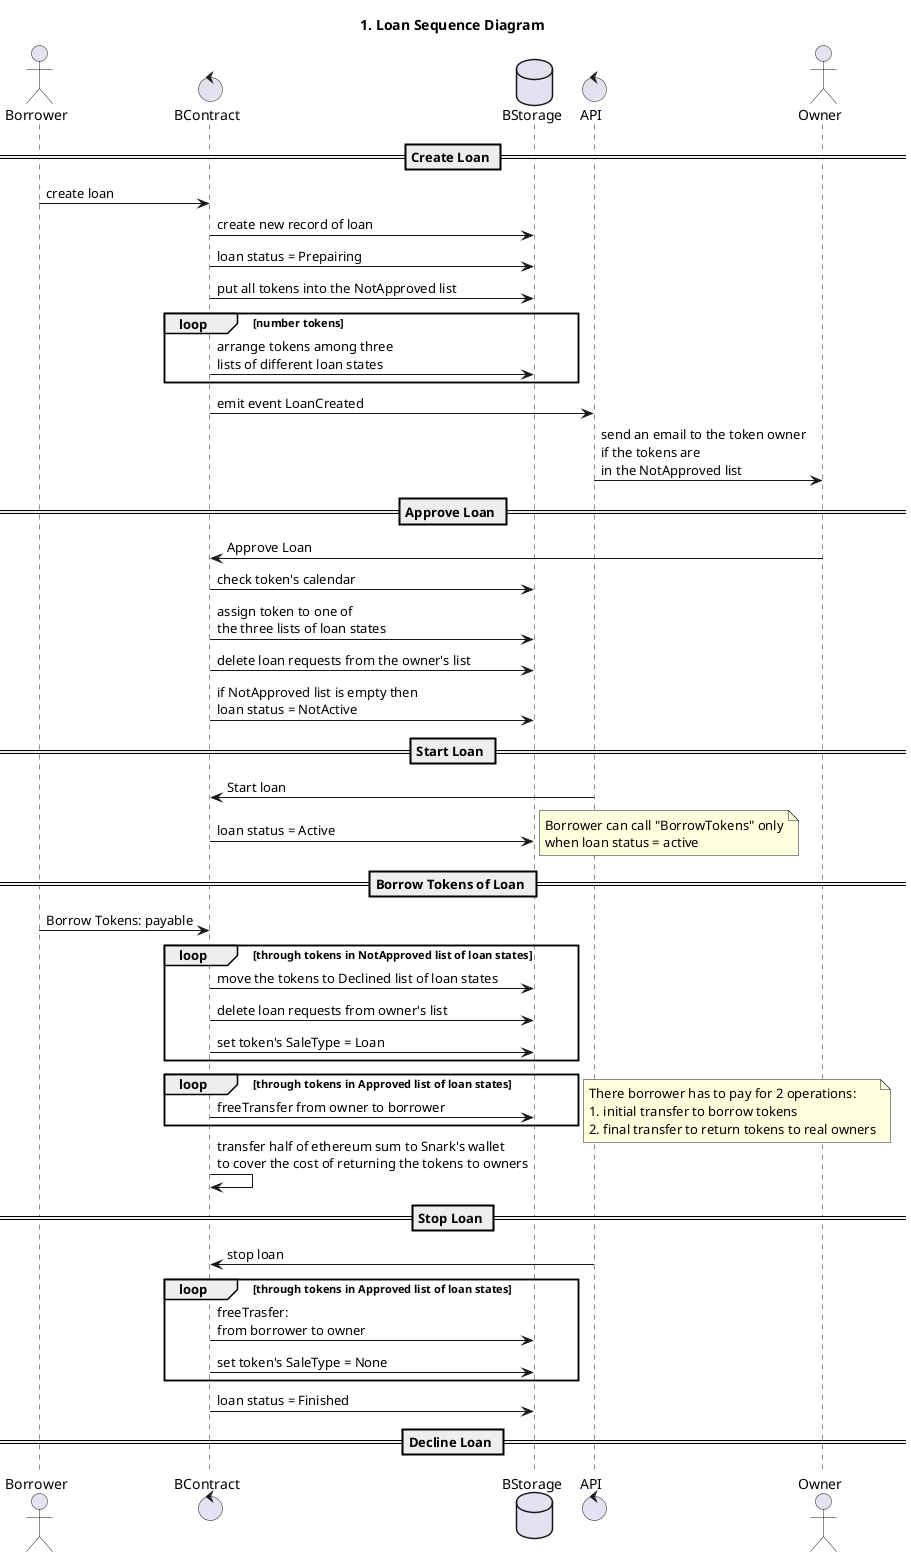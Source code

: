 @startuml

title 1. Loan Sequence Diagram

actor Borrower
control BContract
database BStorage
control API
actor Owner

== Create Loan ==

Borrower -> BContract: create loan
BContract -> BStorage: create new record of loan
BContract -> BStorage: loan status = Prepairing
BContract -> BStorage: put all tokens into the NotApproved list

loop number tokens
  BContract -> BStorage: arrange tokens among three\nlists of different loan states
end

BContract -> API: emit event LoanCreated
API -> Owner: send an email to the token owner\nif the tokens are\nin the NotApproved list

== Approve Loan ==

Owner -> BContract: Approve Loan
BContract -> BStorage: check token's calendar
BContract -> BStorage: assign token to one of\nthe three lists of loan states
BContract -> BStorage: delete loan requests from the owner's list
BContract -> BStorage: if NotApproved list is empty then\nloan status = NotActive

== Start Loan ==

API -> BContract: Start loan
BContract -> BStorage: loan status = Active
note right
  Borrower can call "BorrowTokens" only
  when loan status = active
end note 


== Borrow Tokens of Loan ==

Borrower -> BContract: Borrow Tokens: payable
loop through tokens in NotApproved list of loan states
  BContract -> BStorage: move the tokens to Declined list of loan states
  BContract -> BStorage: delete loan requests from owner's list
  BContract -> BStorage: set token's SaleType = Loan
end
loop through tokens in Approved list of loan states
  BContract -> BStorage: freeTransfer from owner to borrower 
end
note right
  There borrower has to pay for 2 operations:
  1. initial transfer to borrow tokens
  2. final transfer to return tokens to real owners
end note
BContract -> BContract: transfer half of ethereum sum to Snark's wallet\nto cover the cost of returning the tokens to owners

== Stop Loan ==

API -> BContract: stop loan
loop through tokens in Approved list of loan states
  BContract -> BStorage: freeTrasfer: \nfrom borrower to owner
  BContract -> BStorage: set token's SaleType = None
end
BContract -> BStorage: loan status = Finished

== Decline Loan ==



@enduml
